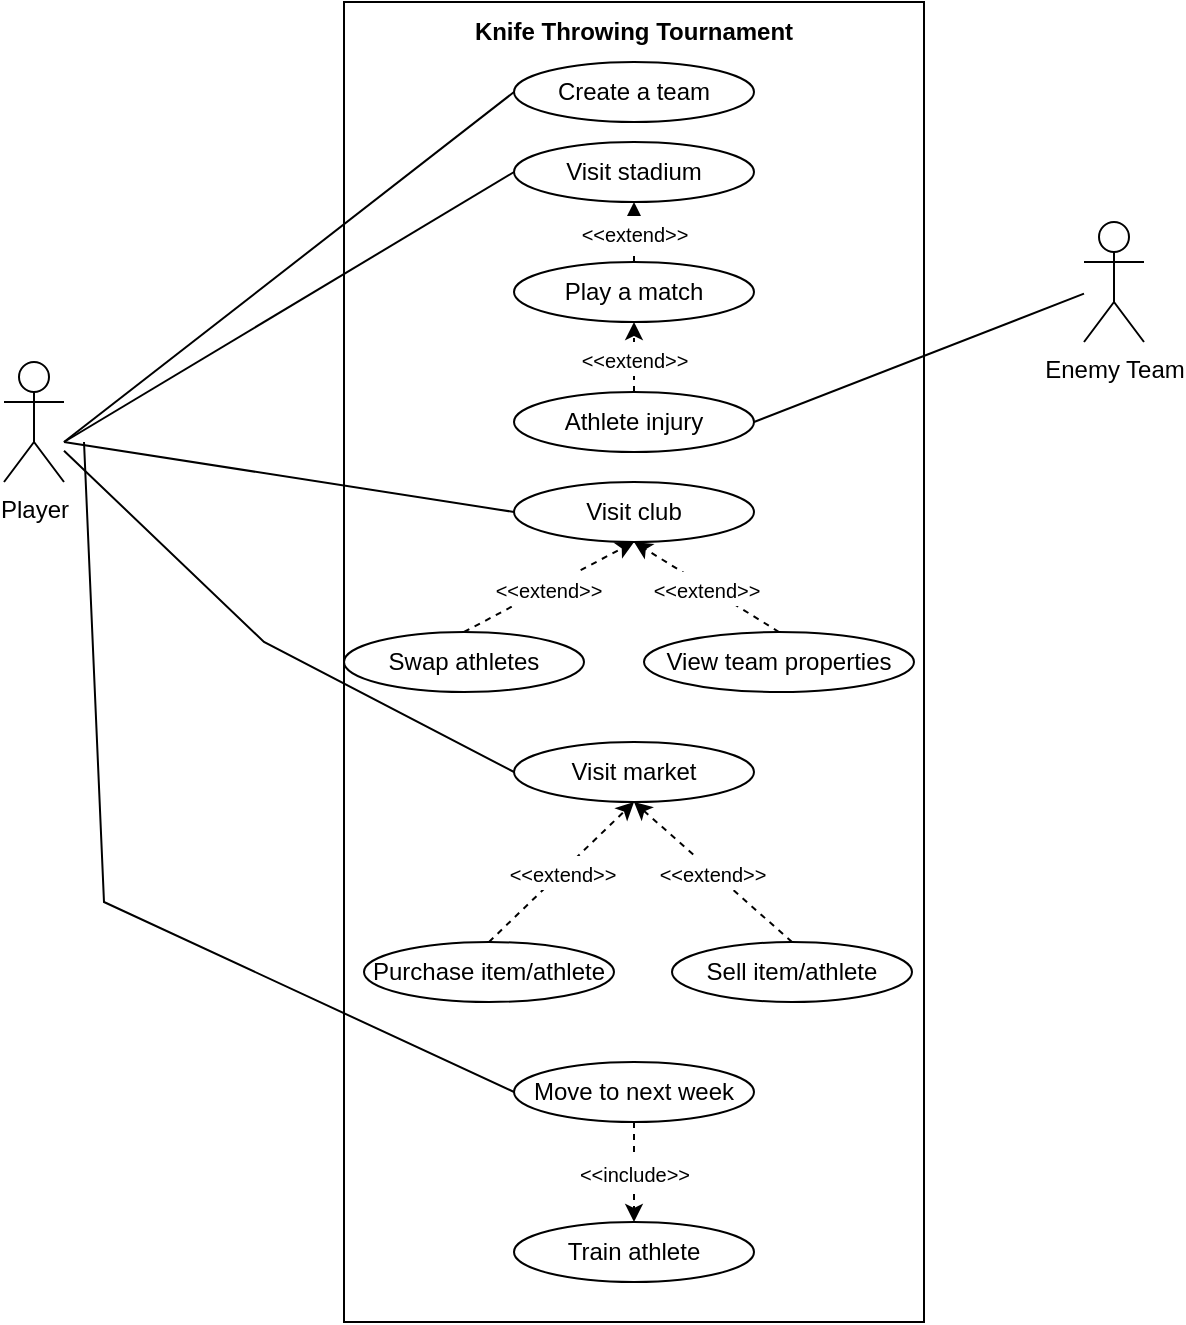 <mxfile version="21.2.9" type="github">
  <diagram name="Page-1" id="XzZw5utfOqiHi3mi89Yh">
    <mxGraphModel dx="1178" dy="688" grid="1" gridSize="10" guides="1" tooltips="1" connect="1" arrows="1" fold="1" page="1" pageScale="1" pageWidth="827" pageHeight="1169" math="0" shadow="0">
      <root>
        <mxCell id="0" />
        <mxCell id="1" parent="0" />
        <mxCell id="hRPdQxX9gbiv6RODwg8v-2" value="Player" style="shape=umlActor;verticalLabelPosition=bottom;verticalAlign=top;html=1;outlineConnect=0;" vertex="1" parent="1">
          <mxGeometry x="80" y="480" width="30" height="60" as="geometry" />
        </mxCell>
        <mxCell id="hRPdQxX9gbiv6RODwg8v-4" value="" style="rounded=0;whiteSpace=wrap;html=1;" vertex="1" parent="1">
          <mxGeometry x="250" y="300" width="290" height="660" as="geometry" />
        </mxCell>
        <mxCell id="hRPdQxX9gbiv6RODwg8v-5" value="&lt;b&gt;Knife Throwing Tournament&lt;/b&gt;" style="text;html=1;strokeColor=none;fillColor=none;align=center;verticalAlign=middle;whiteSpace=wrap;rounded=0;" vertex="1" parent="1">
          <mxGeometry x="305" y="300" width="180" height="30" as="geometry" />
        </mxCell>
        <mxCell id="hRPdQxX9gbiv6RODwg8v-6" value="Play a match" style="ellipse;whiteSpace=wrap;html=1;" vertex="1" parent="1">
          <mxGeometry x="335" y="430" width="120" height="30" as="geometry" />
        </mxCell>
        <mxCell id="hRPdQxX9gbiv6RODwg8v-7" value="Create a team" style="ellipse;whiteSpace=wrap;html=1;" vertex="1" parent="1">
          <mxGeometry x="335" y="330" width="120" height="30" as="geometry" />
        </mxCell>
        <mxCell id="hRPdQxX9gbiv6RODwg8v-8" value="Athlete injury" style="ellipse;whiteSpace=wrap;html=1;" vertex="1" parent="1">
          <mxGeometry x="335" y="495" width="120" height="30" as="geometry" />
        </mxCell>
        <mxCell id="hRPdQxX9gbiv6RODwg8v-9" value="Visit club" style="ellipse;whiteSpace=wrap;html=1;" vertex="1" parent="1">
          <mxGeometry x="335" y="540" width="120" height="30" as="geometry" />
        </mxCell>
        <mxCell id="hRPdQxX9gbiv6RODwg8v-11" value="Swap athletes" style="ellipse;whiteSpace=wrap;html=1;" vertex="1" parent="1">
          <mxGeometry x="250" y="615" width="120" height="30" as="geometry" />
        </mxCell>
        <mxCell id="hRPdQxX9gbiv6RODwg8v-13" value="Visit stadium" style="ellipse;whiteSpace=wrap;html=1;" vertex="1" parent="1">
          <mxGeometry x="335" y="370" width="120" height="30" as="geometry" />
        </mxCell>
        <mxCell id="hRPdQxX9gbiv6RODwg8v-14" value="Visit market" style="ellipse;whiteSpace=wrap;html=1;" vertex="1" parent="1">
          <mxGeometry x="335" y="670" width="120" height="30" as="geometry" />
        </mxCell>
        <mxCell id="hRPdQxX9gbiv6RODwg8v-15" value="Purchase item/athlete" style="ellipse;whiteSpace=wrap;html=1;" vertex="1" parent="1">
          <mxGeometry x="260" y="770" width="125" height="30" as="geometry" />
        </mxCell>
        <mxCell id="hRPdQxX9gbiv6RODwg8v-18" value="Sell item/athlete" style="ellipse;whiteSpace=wrap;html=1;" vertex="1" parent="1">
          <mxGeometry x="414" y="770" width="120" height="30" as="geometry" />
        </mxCell>
        <mxCell id="hRPdQxX9gbiv6RODwg8v-20" value="Move to next week" style="ellipse;whiteSpace=wrap;html=1;" vertex="1" parent="1">
          <mxGeometry x="335" y="830" width="120" height="30" as="geometry" />
        </mxCell>
        <mxCell id="hRPdQxX9gbiv6RODwg8v-22" value="Train athlete" style="ellipse;whiteSpace=wrap;html=1;" vertex="1" parent="1">
          <mxGeometry x="335" y="910" width="120" height="30" as="geometry" />
        </mxCell>
        <mxCell id="hRPdQxX9gbiv6RODwg8v-23" value="Enemy Team" style="shape=umlActor;verticalLabelPosition=bottom;verticalAlign=top;html=1;outlineConnect=0;" vertex="1" parent="1">
          <mxGeometry x="620" y="410" width="30" height="60" as="geometry" />
        </mxCell>
        <mxCell id="hRPdQxX9gbiv6RODwg8v-26" value="" style="endArrow=none;html=1;rounded=0;exitX=1;exitY=0.5;exitDx=0;exitDy=0;" edge="1" parent="1" source="hRPdQxX9gbiv6RODwg8v-8" target="hRPdQxX9gbiv6RODwg8v-23">
          <mxGeometry width="50" height="50" relative="1" as="geometry">
            <mxPoint x="550" y="660" as="sourcePoint" />
            <mxPoint x="600" y="610" as="targetPoint" />
          </mxGeometry>
        </mxCell>
        <mxCell id="hRPdQxX9gbiv6RODwg8v-27" value="" style="endArrow=none;html=1;rounded=0;entryX=0;entryY=0.5;entryDx=0;entryDy=0;" edge="1" parent="1" target="hRPdQxX9gbiv6RODwg8v-7">
          <mxGeometry width="50" height="50" relative="1" as="geometry">
            <mxPoint x="110" y="520" as="sourcePoint" />
            <mxPoint x="600" y="610" as="targetPoint" />
          </mxGeometry>
        </mxCell>
        <mxCell id="hRPdQxX9gbiv6RODwg8v-28" value="" style="endArrow=none;html=1;rounded=0;entryX=0;entryY=0.5;entryDx=0;entryDy=0;" edge="1" parent="1" target="hRPdQxX9gbiv6RODwg8v-13">
          <mxGeometry width="50" height="50" relative="1" as="geometry">
            <mxPoint x="110" y="520" as="sourcePoint" />
            <mxPoint x="600" y="610" as="targetPoint" />
          </mxGeometry>
        </mxCell>
        <mxCell id="hRPdQxX9gbiv6RODwg8v-29" value="" style="endArrow=none;html=1;rounded=0;entryX=0;entryY=0.5;entryDx=0;entryDy=0;" edge="1" parent="1" target="hRPdQxX9gbiv6RODwg8v-9">
          <mxGeometry width="50" height="50" relative="1" as="geometry">
            <mxPoint x="110" y="520" as="sourcePoint" />
            <mxPoint x="600" y="610" as="targetPoint" />
          </mxGeometry>
        </mxCell>
        <mxCell id="hRPdQxX9gbiv6RODwg8v-32" value="" style="endArrow=none;html=1;rounded=0;entryX=0;entryY=0.5;entryDx=0;entryDy=0;" edge="1" parent="1" source="hRPdQxX9gbiv6RODwg8v-2" target="hRPdQxX9gbiv6RODwg8v-14">
          <mxGeometry width="50" height="50" relative="1" as="geometry">
            <mxPoint x="160" y="510" as="sourcePoint" />
            <mxPoint x="600" y="610" as="targetPoint" />
            <Array as="points">
              <mxPoint x="210" y="620" />
            </Array>
          </mxGeometry>
        </mxCell>
        <mxCell id="hRPdQxX9gbiv6RODwg8v-33" value="View team properties" style="ellipse;whiteSpace=wrap;html=1;" vertex="1" parent="1">
          <mxGeometry x="400" y="615" width="135" height="30" as="geometry" />
        </mxCell>
        <mxCell id="hRPdQxX9gbiv6RODwg8v-34" value="" style="endArrow=none;html=1;rounded=0;entryX=0;entryY=0.5;entryDx=0;entryDy=0;" edge="1" parent="1" target="hRPdQxX9gbiv6RODwg8v-20">
          <mxGeometry width="50" height="50" relative="1" as="geometry">
            <mxPoint x="120" y="520" as="sourcePoint" />
            <mxPoint x="600" y="610" as="targetPoint" />
            <Array as="points">
              <mxPoint x="130" y="750" />
            </Array>
          </mxGeometry>
        </mxCell>
        <mxCell id="hRPdQxX9gbiv6RODwg8v-41" value="&lt;font style=&quot;font-size: 10px;&quot;&gt;&amp;lt;&amp;lt;extend&amp;gt;&amp;gt;&lt;/font&gt;" style="html=1;labelBackgroundColor=#ffffff;startArrow=none;startFill=0;startSize=6;endArrow=classic;endFill=1;endSize=6;jettySize=auto;orthogonalLoop=1;strokeWidth=1;dashed=1;fontSize=14;rounded=0;entryX=0.5;entryY=1;entryDx=0;entryDy=0;exitX=0.5;exitY=0;exitDx=0;exitDy=0;" edge="1" parent="1" source="hRPdQxX9gbiv6RODwg8v-6" target="hRPdQxX9gbiv6RODwg8v-13">
          <mxGeometry width="60" height="60" relative="1" as="geometry">
            <mxPoint x="550" y="670" as="sourcePoint" />
            <mxPoint x="610" y="610" as="targetPoint" />
          </mxGeometry>
        </mxCell>
        <mxCell id="hRPdQxX9gbiv6RODwg8v-44" value="&lt;font style=&quot;font-size: 10px;&quot;&gt;&amp;lt;&amp;lt;extend&amp;gt;&amp;gt;&lt;/font&gt;" style="html=1;labelBackgroundColor=#ffffff;startArrow=none;startFill=0;startSize=6;endArrow=classic;endFill=1;endSize=6;jettySize=auto;orthogonalLoop=1;strokeWidth=1;dashed=1;fontSize=14;rounded=0;entryX=0.5;entryY=1;entryDx=0;entryDy=0;exitX=0.5;exitY=0;exitDx=0;exitDy=0;" edge="1" parent="1" source="hRPdQxX9gbiv6RODwg8v-8" target="hRPdQxX9gbiv6RODwg8v-6">
          <mxGeometry width="60" height="60" relative="1" as="geometry">
            <mxPoint x="415" y="450" as="sourcePoint" />
            <mxPoint x="415" y="420" as="targetPoint" />
          </mxGeometry>
        </mxCell>
        <mxCell id="hRPdQxX9gbiv6RODwg8v-46" value="&lt;font style=&quot;font-size: 10px;&quot;&gt;&amp;lt;&amp;lt;extend&amp;gt;&amp;gt;&lt;/font&gt;" style="html=1;labelBackgroundColor=#ffffff;startArrow=none;startFill=0;startSize=6;endArrow=classic;endFill=1;endSize=6;jettySize=auto;orthogonalLoop=1;strokeWidth=1;dashed=1;fontSize=14;rounded=0;entryX=0.5;entryY=1;entryDx=0;entryDy=0;exitX=0.5;exitY=0;exitDx=0;exitDy=0;" edge="1" parent="1" source="hRPdQxX9gbiv6RODwg8v-11" target="hRPdQxX9gbiv6RODwg8v-9">
          <mxGeometry width="60" height="60" relative="1" as="geometry">
            <mxPoint x="640" y="590" as="sourcePoint" />
            <mxPoint x="640" y="560" as="targetPoint" />
          </mxGeometry>
        </mxCell>
        <mxCell id="hRPdQxX9gbiv6RODwg8v-47" value="&lt;font style=&quot;font-size: 10px;&quot;&gt;&amp;lt;&amp;lt;extend&amp;gt;&amp;gt;&lt;/font&gt;" style="html=1;labelBackgroundColor=#ffffff;startArrow=none;startFill=0;startSize=6;endArrow=classic;endFill=1;endSize=6;jettySize=auto;orthogonalLoop=1;strokeWidth=1;dashed=1;fontSize=14;rounded=0;entryX=0.5;entryY=1;entryDx=0;entryDy=0;exitX=0.5;exitY=0;exitDx=0;exitDy=0;" edge="1" parent="1" source="hRPdQxX9gbiv6RODwg8v-33" target="hRPdQxX9gbiv6RODwg8v-9">
          <mxGeometry width="60" height="60" relative="1" as="geometry">
            <mxPoint x="660" y="600" as="sourcePoint" />
            <mxPoint x="660" y="570" as="targetPoint" />
          </mxGeometry>
        </mxCell>
        <mxCell id="hRPdQxX9gbiv6RODwg8v-48" value="&lt;font style=&quot;font-size: 10px;&quot;&gt;&amp;lt;&amp;lt;extend&amp;gt;&amp;gt;&lt;/font&gt;" style="html=1;labelBackgroundColor=#ffffff;startArrow=none;startFill=0;startSize=6;endArrow=classic;endFill=1;endSize=6;jettySize=auto;orthogonalLoop=1;strokeWidth=1;dashed=1;fontSize=14;rounded=0;entryX=0.5;entryY=1;entryDx=0;entryDy=0;exitX=0.5;exitY=0;exitDx=0;exitDy=0;" edge="1" parent="1" source="hRPdQxX9gbiv6RODwg8v-15" target="hRPdQxX9gbiv6RODwg8v-14">
          <mxGeometry width="60" height="60" relative="1" as="geometry">
            <mxPoint x="680" y="640" as="sourcePoint" />
            <mxPoint x="680" y="610" as="targetPoint" />
          </mxGeometry>
        </mxCell>
        <mxCell id="hRPdQxX9gbiv6RODwg8v-49" value="&lt;font style=&quot;font-size: 10px;&quot;&gt;&amp;lt;&amp;lt;extend&amp;gt;&amp;gt;&lt;/font&gt;" style="html=1;labelBackgroundColor=#ffffff;startArrow=none;startFill=0;startSize=6;endArrow=classic;endFill=1;endSize=6;jettySize=auto;orthogonalLoop=1;strokeWidth=1;dashed=1;fontSize=14;rounded=0;entryX=0.5;entryY=1;entryDx=0;entryDy=0;exitX=0.5;exitY=0;exitDx=0;exitDy=0;" edge="1" parent="1" source="hRPdQxX9gbiv6RODwg8v-18" target="hRPdQxX9gbiv6RODwg8v-14">
          <mxGeometry width="60" height="60" relative="1" as="geometry">
            <mxPoint x="710" y="680" as="sourcePoint" />
            <mxPoint x="710" y="650" as="targetPoint" />
          </mxGeometry>
        </mxCell>
        <mxCell id="hRPdQxX9gbiv6RODwg8v-50" value="&lt;font style=&quot;font-size: 10px;&quot;&gt;&amp;lt;&amp;lt;include&amp;gt;&amp;gt;&lt;/font&gt;" style="html=1;labelBackgroundColor=#ffffff;startArrow=none;startFill=0;startSize=6;endArrow=classic;endFill=1;endSize=6;jettySize=auto;orthogonalLoop=1;strokeWidth=1;dashed=1;fontSize=14;rounded=0;entryX=0.5;entryY=0;entryDx=0;entryDy=0;exitX=0.5;exitY=1;exitDx=0;exitDy=0;" edge="1" parent="1" source="hRPdQxX9gbiv6RODwg8v-20" target="hRPdQxX9gbiv6RODwg8v-22">
          <mxGeometry width="60" height="60" relative="1" as="geometry">
            <mxPoint x="700" y="700" as="sourcePoint" />
            <mxPoint x="700" y="670" as="targetPoint" />
          </mxGeometry>
        </mxCell>
      </root>
    </mxGraphModel>
  </diagram>
</mxfile>
